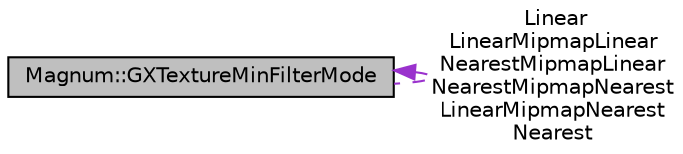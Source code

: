 digraph "Magnum::GXTextureMinFilterMode"
{
  edge [fontname="Helvetica",fontsize="10",labelfontname="Helvetica",labelfontsize="10"];
  node [fontname="Helvetica",fontsize="10",shape=record];
  Node1 [label="Magnum::GXTextureMinFilterMode",height=0.2,width=0.4,color="black", fillcolor="grey75", style="filled", fontcolor="black"];
  Node1 -> Node1 [dir="back",color="darkorchid3",fontsize="10",style="dashed",label=" Linear\nLinearMipmapLinear\nNearestMipmapLinear\nNearestMipmapNearest\nLinearMipmapNearest\nNearest" ,fontname="Helvetica"];
}
